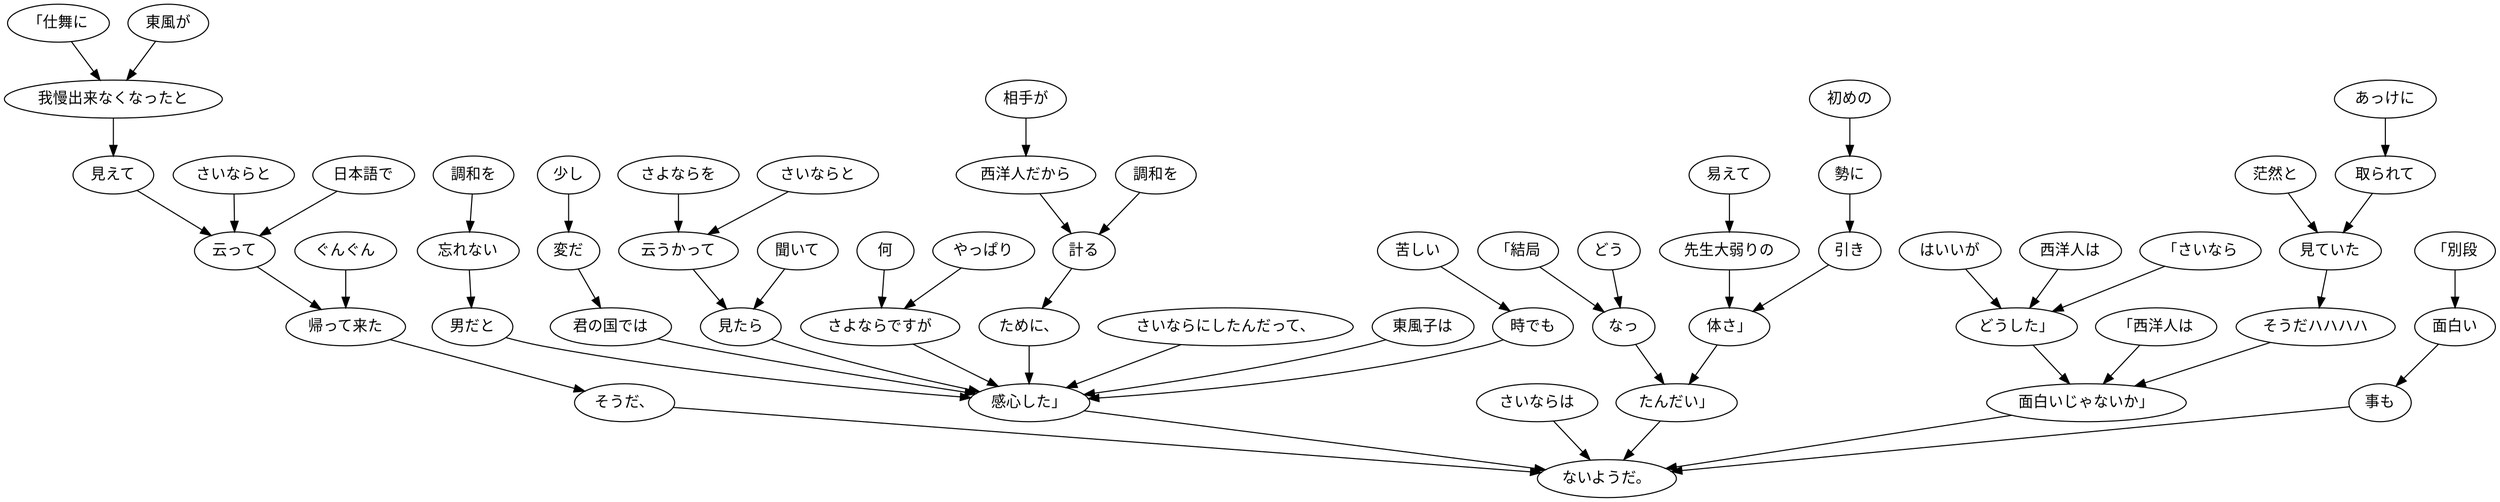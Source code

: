 digraph graph1568 {
	node0 [label="初めの"];
	node1 [label="勢に"];
	node2 [label="引き"];
	node3 [label="易えて"];
	node4 [label="先生大弱りの"];
	node5 [label="体さ」"];
	node6 [label="「結局"];
	node7 [label="どう"];
	node8 [label="なっ"];
	node9 [label="たんだい」"];
	node10 [label="「仕舞に"];
	node11 [label="東風が"];
	node12 [label="我慢出来なくなったと"];
	node13 [label="見えて"];
	node14 [label="さいならと"];
	node15 [label="日本語で"];
	node16 [label="云って"];
	node17 [label="ぐんぐん"];
	node18 [label="帰って来た"];
	node19 [label="そうだ、"];
	node20 [label="さいならは"];
	node21 [label="少し"];
	node22 [label="変だ"];
	node23 [label="君の国では"];
	node24 [label="さよならを"];
	node25 [label="さいならと"];
	node26 [label="云うかって"];
	node27 [label="聞いて"];
	node28 [label="見たら"];
	node29 [label="何"];
	node30 [label="やっぱり"];
	node31 [label="さよならですが"];
	node32 [label="相手が"];
	node33 [label="西洋人だから"];
	node34 [label="調和を"];
	node35 [label="計る"];
	node36 [label="ために、"];
	node37 [label="さいならにしたんだって、"];
	node38 [label="東風子は"];
	node39 [label="苦しい"];
	node40 [label="時でも"];
	node41 [label="調和を"];
	node42 [label="忘れない"];
	node43 [label="男だと"];
	node44 [label="感心した」"];
	node45 [label="「さいなら"];
	node46 [label="はいいが"];
	node47 [label="西洋人は"];
	node48 [label="どうした」"];
	node49 [label="「西洋人は"];
	node50 [label="あっけに"];
	node51 [label="取られて"];
	node52 [label="茫然と"];
	node53 [label="見ていた"];
	node54 [label="そうだハハハハ"];
	node55 [label="面白いじゃないか」"];
	node56 [label="「別段"];
	node57 [label="面白い"];
	node58 [label="事も"];
	node59 [label="ないようだ。"];
	node0 -> node1;
	node1 -> node2;
	node2 -> node5;
	node3 -> node4;
	node4 -> node5;
	node5 -> node9;
	node6 -> node8;
	node7 -> node8;
	node8 -> node9;
	node9 -> node59;
	node10 -> node12;
	node11 -> node12;
	node12 -> node13;
	node13 -> node16;
	node14 -> node16;
	node15 -> node16;
	node16 -> node18;
	node17 -> node18;
	node18 -> node19;
	node19 -> node59;
	node20 -> node59;
	node21 -> node22;
	node22 -> node23;
	node23 -> node44;
	node24 -> node26;
	node25 -> node26;
	node26 -> node28;
	node27 -> node28;
	node28 -> node44;
	node29 -> node31;
	node30 -> node31;
	node31 -> node44;
	node32 -> node33;
	node33 -> node35;
	node34 -> node35;
	node35 -> node36;
	node36 -> node44;
	node37 -> node44;
	node38 -> node44;
	node39 -> node40;
	node40 -> node44;
	node41 -> node42;
	node42 -> node43;
	node43 -> node44;
	node44 -> node59;
	node45 -> node48;
	node46 -> node48;
	node47 -> node48;
	node48 -> node55;
	node49 -> node55;
	node50 -> node51;
	node51 -> node53;
	node52 -> node53;
	node53 -> node54;
	node54 -> node55;
	node55 -> node59;
	node56 -> node57;
	node57 -> node58;
	node58 -> node59;
}
